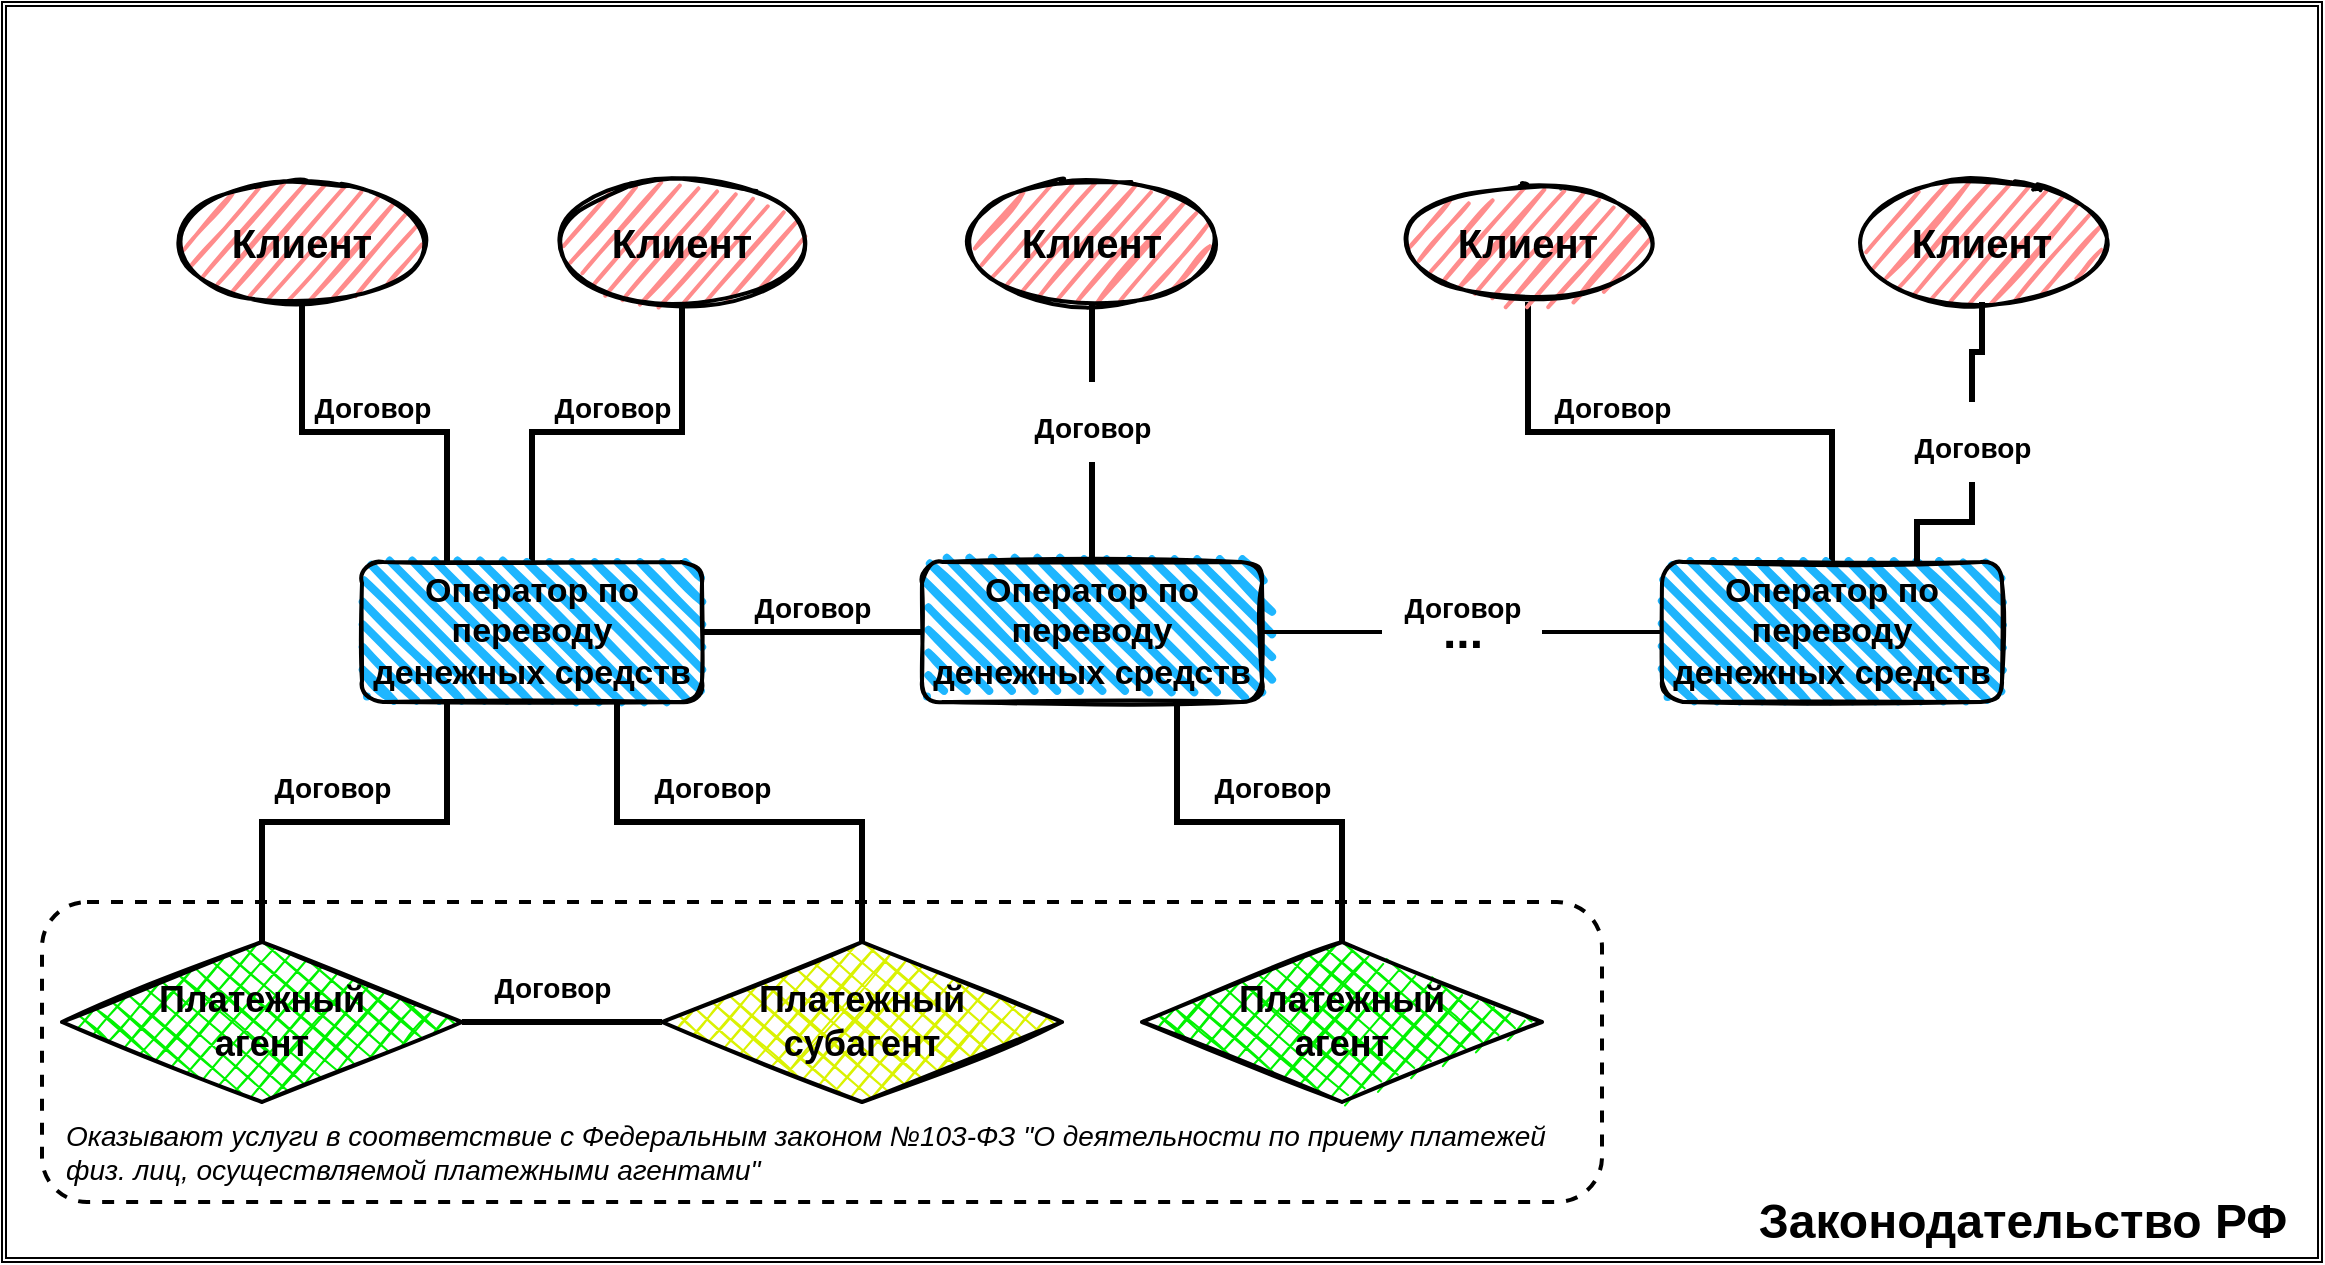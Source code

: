 <mxfile version="21.2.9" type="github">
  <diagram name="Page-1" id="4fc8d65c-f3f6-feb3-4d1c-02f59d9f9886">
    <mxGraphModel dx="2260" dy="1965" grid="1" gridSize="10" guides="1" tooltips="1" connect="1" arrows="1" fold="1" page="1" pageScale="1" pageWidth="826" pageHeight="1169" background="none" math="0" shadow="0">
      <root>
        <mxCell id="0" />
        <mxCell id="1" parent="0" />
        <mxCell id="pAVdd1VswmtV60KGcweD-265" value="" style="shape=ext;double=1;rounded=0;whiteSpace=wrap;html=1;" vertex="1" parent="1">
          <mxGeometry x="-350" y="-490" width="1160" height="630" as="geometry" />
        </mxCell>
        <mxCell id="pAVdd1VswmtV60KGcweD-269" style="edgeStyle=orthogonalEdgeStyle;rounded=0;orthogonalLoop=1;jettySize=auto;html=1;exitX=1;exitY=0.5;exitDx=0;exitDy=0;entryX=0;entryY=0.5;entryDx=0;entryDy=0;endArrow=none;endFill=0;strokeWidth=3;" edge="1" parent="1" source="pAVdd1VswmtV60KGcweD-264" target="pAVdd1VswmtV60KGcweD-267">
          <mxGeometry relative="1" as="geometry" />
        </mxCell>
        <mxCell id="pAVdd1VswmtV60KGcweD-281" style="edgeStyle=orthogonalEdgeStyle;rounded=0;orthogonalLoop=1;jettySize=auto;html=1;exitX=0.25;exitY=0;exitDx=0;exitDy=0;entryX=0.5;entryY=1;entryDx=0;entryDy=0;endArrow=none;endFill=0;strokeWidth=3;" edge="1" parent="1" source="pAVdd1VswmtV60KGcweD-264" target="pAVdd1VswmtV60KGcweD-276">
          <mxGeometry relative="1" as="geometry" />
        </mxCell>
        <mxCell id="pAVdd1VswmtV60KGcweD-282" style="edgeStyle=orthogonalEdgeStyle;rounded=0;orthogonalLoop=1;jettySize=auto;html=1;exitX=0.5;exitY=0;exitDx=0;exitDy=0;entryX=0.5;entryY=1;entryDx=0;entryDy=0;endArrow=none;endFill=0;strokeWidth=3;" edge="1" parent="1" source="pAVdd1VswmtV60KGcweD-264" target="pAVdd1VswmtV60KGcweD-277">
          <mxGeometry relative="1" as="geometry" />
        </mxCell>
        <mxCell id="pAVdd1VswmtV60KGcweD-264" value="&lt;font style=&quot;font-size: 17px;&quot;&gt;&lt;b style=&quot;&quot;&gt;Оператор по переводу денежных средств&lt;/b&gt;&lt;/font&gt;" style="rounded=1;whiteSpace=wrap;html=1;strokeWidth=2;fillWeight=4;hachureGap=8;hachureAngle=45;fillColor=#1EB6FF;sketch=1;" vertex="1" parent="1">
          <mxGeometry x="-170" y="-210" width="170" height="70" as="geometry" />
        </mxCell>
        <mxCell id="pAVdd1VswmtV60KGcweD-266" value="Законодательство РФ" style="text;strokeColor=none;fillColor=none;html=1;fontSize=24;fontStyle=1;verticalAlign=middle;align=center;" vertex="1" parent="1">
          <mxGeometry x="610" y="100" width="100" height="40" as="geometry" />
        </mxCell>
        <mxCell id="pAVdd1VswmtV60KGcweD-283" style="edgeStyle=orthogonalEdgeStyle;rounded=0;orthogonalLoop=1;jettySize=auto;html=1;exitX=0.5;exitY=0;exitDx=0;exitDy=0;entryX=0.5;entryY=1;entryDx=0;entryDy=0;endArrow=none;endFill=0;strokeWidth=3;" edge="1" parent="1" source="pAVdd1VswmtV60KGcweD-291" target="pAVdd1VswmtV60KGcweD-278">
          <mxGeometry relative="1" as="geometry" />
        </mxCell>
        <mxCell id="pAVdd1VswmtV60KGcweD-267" value="&lt;b style=&quot;border-color: var(--border-color); font-size: 17px;&quot;&gt;Оператор по переводу денежных средств&lt;/b&gt;" style="rounded=1;whiteSpace=wrap;html=1;strokeWidth=2;fillWeight=4;hachureGap=8;hachureAngle=45;fillColor=#1EB6FF;sketch=1;" vertex="1" parent="1">
          <mxGeometry x="110" y="-210" width="170" height="70" as="geometry" />
        </mxCell>
        <mxCell id="pAVdd1VswmtV60KGcweD-284" style="edgeStyle=orthogonalEdgeStyle;rounded=0;orthogonalLoop=1;jettySize=auto;html=1;exitX=0.5;exitY=0;exitDx=0;exitDy=0;entryX=0.5;entryY=1;entryDx=0;entryDy=0;endArrow=none;endFill=0;strokeWidth=3;" edge="1" parent="1" source="pAVdd1VswmtV60KGcweD-268" target="pAVdd1VswmtV60KGcweD-279">
          <mxGeometry relative="1" as="geometry" />
        </mxCell>
        <mxCell id="pAVdd1VswmtV60KGcweD-268" value="&lt;b style=&quot;border-color: var(--border-color); font-size: 17px;&quot;&gt;Оператор по переводу денежных средств&lt;/b&gt;" style="rounded=1;whiteSpace=wrap;html=1;strokeWidth=2;fillWeight=4;hachureGap=8;hachureAngle=45;fillColor=#1EB4FC;sketch=1;" vertex="1" parent="1">
          <mxGeometry x="480" y="-210" width="170" height="70" as="geometry" />
        </mxCell>
        <mxCell id="pAVdd1VswmtV60KGcweD-271" value="" style="line;strokeWidth=2;html=1;" vertex="1" parent="1">
          <mxGeometry x="280" y="-180" width="60" height="10" as="geometry" />
        </mxCell>
        <mxCell id="pAVdd1VswmtV60KGcweD-272" value="..." style="text;strokeColor=none;fillColor=none;html=1;fontSize=24;fontStyle=1;verticalAlign=middle;align=center;" vertex="1" parent="1">
          <mxGeometry x="330" y="-195" width="100" height="40" as="geometry" />
        </mxCell>
        <mxCell id="pAVdd1VswmtV60KGcweD-273" value="" style="line;strokeWidth=2;html=1;" vertex="1" parent="1">
          <mxGeometry x="420" y="-180" width="60" height="10" as="geometry" />
        </mxCell>
        <mxCell id="pAVdd1VswmtV60KGcweD-274" value="&lt;font style=&quot;font-size: 14px;&quot;&gt;Договор&lt;/font&gt;" style="text;strokeColor=none;fillColor=none;html=1;fontSize=24;fontStyle=1;verticalAlign=middle;align=center;rotation=0;" vertex="1" parent="1">
          <mxGeometry y="-210" width="110" height="40" as="geometry" />
        </mxCell>
        <mxCell id="pAVdd1VswmtV60KGcweD-275" value="&lt;font style=&quot;font-size: 14px;&quot;&gt;Договор&lt;/font&gt;" style="text;strokeColor=none;fillColor=none;html=1;fontSize=24;fontStyle=1;verticalAlign=middle;align=center;rotation=0;" vertex="1" parent="1">
          <mxGeometry x="325" y="-210" width="110" height="40" as="geometry" />
        </mxCell>
        <mxCell id="pAVdd1VswmtV60KGcweD-276" value="&lt;font size=&quot;1&quot; style=&quot;&quot;&gt;&lt;b style=&quot;font-size: 20px;&quot;&gt;Клиент&lt;/b&gt;&lt;/font&gt;" style="ellipse;whiteSpace=wrap;html=1;strokeWidth=2;fillWeight=2;hachureGap=8;fillColor=#FF8C8C;fillStyle=dots;sketch=1;gradientColor=none;" vertex="1" parent="1">
          <mxGeometry x="-260" y="-400" width="120" height="60" as="geometry" />
        </mxCell>
        <mxCell id="pAVdd1VswmtV60KGcweD-277" value="&lt;font size=&quot;1&quot; style=&quot;&quot;&gt;&lt;b style=&quot;font-size: 20px;&quot;&gt;Клиент&lt;/b&gt;&lt;/font&gt;" style="ellipse;whiteSpace=wrap;html=1;strokeWidth=2;fillWeight=2;hachureGap=8;fillColor=#FF8C8C;fillStyle=dots;sketch=1;" vertex="1" parent="1">
          <mxGeometry x="-70" y="-400" width="120" height="60" as="geometry" />
        </mxCell>
        <mxCell id="pAVdd1VswmtV60KGcweD-278" value="&lt;font size=&quot;1&quot; style=&quot;&quot;&gt;&lt;b style=&quot;font-size: 20px;&quot;&gt;Клиент&lt;/b&gt;&lt;/font&gt;" style="ellipse;whiteSpace=wrap;html=1;strokeWidth=2;fillWeight=2;hachureGap=8;fillColor=#FF8C8C;fillStyle=dots;sketch=1;" vertex="1" parent="1">
          <mxGeometry x="135" y="-400" width="120" height="60" as="geometry" />
        </mxCell>
        <mxCell id="pAVdd1VswmtV60KGcweD-279" value="&lt;font size=&quot;1&quot; style=&quot;&quot;&gt;&lt;b style=&quot;font-size: 20px;&quot;&gt;Клиент&lt;/b&gt;&lt;/font&gt;" style="ellipse;whiteSpace=wrap;html=1;strokeWidth=2;fillWeight=2;hachureGap=8;fillColor=#FF8C8C;fillStyle=dots;sketch=1;" vertex="1" parent="1">
          <mxGeometry x="353" y="-400" width="120" height="60" as="geometry" />
        </mxCell>
        <mxCell id="pAVdd1VswmtV60KGcweD-301" style="edgeStyle=orthogonalEdgeStyle;rounded=0;orthogonalLoop=1;jettySize=auto;html=1;exitX=0.5;exitY=1;exitDx=0;exitDy=0;endArrow=none;endFill=0;strokeWidth=3;" edge="1" parent="1" source="pAVdd1VswmtV60KGcweD-280" target="pAVdd1VswmtV60KGcweD-299">
          <mxGeometry relative="1" as="geometry" />
        </mxCell>
        <mxCell id="pAVdd1VswmtV60KGcweD-280" value="&lt;font size=&quot;1&quot; style=&quot;&quot;&gt;&lt;b style=&quot;font-size: 20px;&quot;&gt;Клиент&lt;/b&gt;&lt;/font&gt;" style="ellipse;whiteSpace=wrap;html=1;strokeWidth=2;fillWeight=2;hachureGap=8;fillColor=#FF8C8C;fillStyle=dots;sketch=1;" vertex="1" parent="1">
          <mxGeometry x="580" y="-400" width="120" height="60" as="geometry" />
        </mxCell>
        <mxCell id="pAVdd1VswmtV60KGcweD-303" style="edgeStyle=orthogonalEdgeStyle;rounded=0;orthogonalLoop=1;jettySize=auto;html=1;exitX=0.5;exitY=0;exitDx=0;exitDy=0;entryX=0.25;entryY=1;entryDx=0;entryDy=0;endArrow=none;endFill=0;strokeWidth=3;" edge="1" parent="1" source="pAVdd1VswmtV60KGcweD-286" target="pAVdd1VswmtV60KGcweD-264">
          <mxGeometry relative="1" as="geometry" />
        </mxCell>
        <mxCell id="pAVdd1VswmtV60KGcweD-286" value="&lt;font style=&quot;font-size: 18px;&quot;&gt;&lt;b&gt;Платежный&lt;br&gt;агент&lt;/b&gt;&lt;/font&gt;" style="rhombus;whiteSpace=wrap;html=1;strokeWidth=2;fillWeight=-1;hachureGap=8;fillStyle=cross-hatch;fillColor=#00F200;sketch=1;" vertex="1" parent="1">
          <mxGeometry x="-320" y="-20" width="200" height="80" as="geometry" />
        </mxCell>
        <mxCell id="pAVdd1VswmtV60KGcweD-288" value="&lt;font style=&quot;font-size: 14px;&quot;&gt;Договор&lt;/font&gt;" style="text;strokeColor=none;fillColor=none;html=1;fontSize=24;fontStyle=1;verticalAlign=middle;align=center;rotation=0;" vertex="1" parent="1">
          <mxGeometry x="-220" y="-310" width="110" height="40" as="geometry" />
        </mxCell>
        <mxCell id="pAVdd1VswmtV60KGcweD-289" value="&lt;font style=&quot;font-size: 14px;&quot;&gt;Договор&lt;/font&gt;" style="text;strokeColor=none;fillColor=none;html=1;fontSize=24;fontStyle=1;verticalAlign=middle;align=center;rotation=0;" vertex="1" parent="1">
          <mxGeometry x="-100" y="-310" width="110" height="40" as="geometry" />
        </mxCell>
        <mxCell id="pAVdd1VswmtV60KGcweD-293" value="" style="edgeStyle=orthogonalEdgeStyle;rounded=0;orthogonalLoop=1;jettySize=auto;html=1;exitX=0.5;exitY=0;exitDx=0;exitDy=0;entryX=0.5;entryY=1;entryDx=0;entryDy=0;endArrow=none;endFill=0;strokeWidth=3;" edge="1" parent="1" source="pAVdd1VswmtV60KGcweD-267" target="pAVdd1VswmtV60KGcweD-291">
          <mxGeometry relative="1" as="geometry">
            <mxPoint x="195" y="-210" as="sourcePoint" />
            <mxPoint x="195" y="-340" as="targetPoint" />
          </mxGeometry>
        </mxCell>
        <mxCell id="pAVdd1VswmtV60KGcweD-291" value="&lt;font style=&quot;font-size: 14px;&quot;&gt;Договор&lt;/font&gt;" style="text;strokeColor=none;fillColor=none;html=1;fontSize=24;fontStyle=1;verticalAlign=middle;align=center;rotation=0;" vertex="1" parent="1">
          <mxGeometry x="140" y="-300" width="110" height="40" as="geometry" />
        </mxCell>
        <mxCell id="pAVdd1VswmtV60KGcweD-298" value="&lt;font style=&quot;font-size: 14px;&quot;&gt;Договор&lt;/font&gt;" style="text;strokeColor=none;fillColor=none;html=1;fontSize=24;fontStyle=1;verticalAlign=middle;align=center;rotation=0;" vertex="1" parent="1">
          <mxGeometry x="400" y="-310" width="110" height="40" as="geometry" />
        </mxCell>
        <mxCell id="pAVdd1VswmtV60KGcweD-300" value="" style="edgeStyle=orthogonalEdgeStyle;rounded=0;orthogonalLoop=1;jettySize=auto;html=1;exitX=0.75;exitY=0;exitDx=0;exitDy=0;entryX=0.5;entryY=1;entryDx=0;entryDy=0;endArrow=none;endFill=0;strokeWidth=3;" edge="1" parent="1" source="pAVdd1VswmtV60KGcweD-268" target="pAVdd1VswmtV60KGcweD-299">
          <mxGeometry relative="1" as="geometry">
            <mxPoint x="608" y="-210" as="sourcePoint" />
            <mxPoint x="640" y="-340" as="targetPoint" />
          </mxGeometry>
        </mxCell>
        <mxCell id="pAVdd1VswmtV60KGcweD-299" value="&lt;font style=&quot;font-size: 14px;&quot;&gt;Договор&lt;/font&gt;" style="text;strokeColor=none;fillColor=none;html=1;fontSize=24;fontStyle=1;verticalAlign=middle;align=center;rotation=0;" vertex="1" parent="1">
          <mxGeometry x="580" y="-290" width="110" height="40" as="geometry" />
        </mxCell>
        <mxCell id="pAVdd1VswmtV60KGcweD-304" style="edgeStyle=orthogonalEdgeStyle;rounded=0;orthogonalLoop=1;jettySize=auto;html=1;entryX=0.75;entryY=1;entryDx=0;entryDy=0;endArrow=none;endFill=0;strokeWidth=3;" edge="1" parent="1" source="pAVdd1VswmtV60KGcweD-302" target="pAVdd1VswmtV60KGcweD-264">
          <mxGeometry relative="1" as="geometry" />
        </mxCell>
        <mxCell id="pAVdd1VswmtV60KGcweD-307" style="edgeStyle=orthogonalEdgeStyle;rounded=0;orthogonalLoop=1;jettySize=auto;html=1;exitX=0;exitY=0.5;exitDx=0;exitDy=0;entryX=1;entryY=0.5;entryDx=0;entryDy=0;endArrow=none;endFill=0;strokeWidth=3;" edge="1" parent="1" source="pAVdd1VswmtV60KGcweD-302" target="pAVdd1VswmtV60KGcweD-286">
          <mxGeometry relative="1" as="geometry" />
        </mxCell>
        <mxCell id="pAVdd1VswmtV60KGcweD-302" value="&lt;font style=&quot;font-size: 18px;&quot;&gt;&lt;b&gt;Платежный&lt;br&gt;субагент&lt;/b&gt;&lt;/font&gt;" style="rhombus;whiteSpace=wrap;html=1;strokeWidth=2;fillWeight=-1;hachureGap=8;fillStyle=cross-hatch;fillColor=#DAF202;sketch=1;" vertex="1" parent="1">
          <mxGeometry x="-20" y="-20" width="200" height="80" as="geometry" />
        </mxCell>
        <mxCell id="pAVdd1VswmtV60KGcweD-306" style="edgeStyle=orthogonalEdgeStyle;rounded=0;orthogonalLoop=1;jettySize=auto;html=1;exitX=0.5;exitY=0;exitDx=0;exitDy=0;entryX=0.75;entryY=1;entryDx=0;entryDy=0;endArrow=none;endFill=0;strokeWidth=3;" edge="1" parent="1" source="pAVdd1VswmtV60KGcweD-305" target="pAVdd1VswmtV60KGcweD-267">
          <mxGeometry relative="1" as="geometry" />
        </mxCell>
        <mxCell id="pAVdd1VswmtV60KGcweD-305" value="&lt;font style=&quot;font-size: 18px;&quot;&gt;&lt;b&gt;Платежный&lt;br&gt;агент&lt;/b&gt;&lt;/font&gt;" style="rhombus;whiteSpace=wrap;html=1;strokeWidth=2;fillWeight=-1;hachureGap=8;fillStyle=cross-hatch;fillColor=#00F200;sketch=1;" vertex="1" parent="1">
          <mxGeometry x="220" y="-20" width="200" height="80" as="geometry" />
        </mxCell>
        <mxCell id="pAVdd1VswmtV60KGcweD-308" value="&lt;font style=&quot;font-size: 14px;&quot;&gt;Договор&lt;/font&gt;" style="text;strokeColor=none;fillColor=none;html=1;fontSize=24;fontStyle=1;verticalAlign=middle;align=center;rotation=0;" vertex="1" parent="1">
          <mxGeometry x="-50" y="-120" width="110" height="40" as="geometry" />
        </mxCell>
        <mxCell id="pAVdd1VswmtV60KGcweD-309" value="&lt;font style=&quot;font-size: 14px;&quot;&gt;Договор&lt;/font&gt;" style="text;strokeColor=none;fillColor=none;html=1;fontSize=24;fontStyle=1;verticalAlign=middle;align=center;rotation=0;" vertex="1" parent="1">
          <mxGeometry x="-240" y="-120" width="110" height="40" as="geometry" />
        </mxCell>
        <mxCell id="pAVdd1VswmtV60KGcweD-310" value="&lt;font style=&quot;font-size: 14px;&quot;&gt;Договор&lt;/font&gt;" style="text;strokeColor=none;fillColor=none;html=1;fontSize=24;fontStyle=1;verticalAlign=middle;align=center;rotation=0;" vertex="1" parent="1">
          <mxGeometry x="-130" y="-20" width="110" height="40" as="geometry" />
        </mxCell>
        <mxCell id="pAVdd1VswmtV60KGcweD-312" value="&lt;font style=&quot;font-size: 14px;&quot;&gt;Договор&lt;/font&gt;" style="text;strokeColor=none;fillColor=none;html=1;fontSize=24;fontStyle=1;verticalAlign=middle;align=center;rotation=0;" vertex="1" parent="1">
          <mxGeometry x="230" y="-120" width="110" height="40" as="geometry" />
        </mxCell>
        <mxCell id="pAVdd1VswmtV60KGcweD-313" value="" style="rounded=1;whiteSpace=wrap;html=1;fillColor=none;dashed=1;strokeWidth=2;" vertex="1" parent="1">
          <mxGeometry x="-330" y="-40" width="780" height="150" as="geometry" />
        </mxCell>
        <mxCell id="pAVdd1VswmtV60KGcweD-314" value="&lt;i&gt;Оказывают услуги в соответствие с Федеральным законом №103-ФЗ &quot;О деятельности по приему платежей физ. лиц, осуществляемой платежными агентами&quot;&lt;/i&gt;" style="text;strokeColor=none;fillColor=none;html=1;fontSize=14;fontStyle=0;verticalAlign=middle;align=left;whiteSpace=wrap;" vertex="1" parent="1">
          <mxGeometry x="-320" y="60" width="760" height="50" as="geometry" />
        </mxCell>
      </root>
    </mxGraphModel>
  </diagram>
</mxfile>
